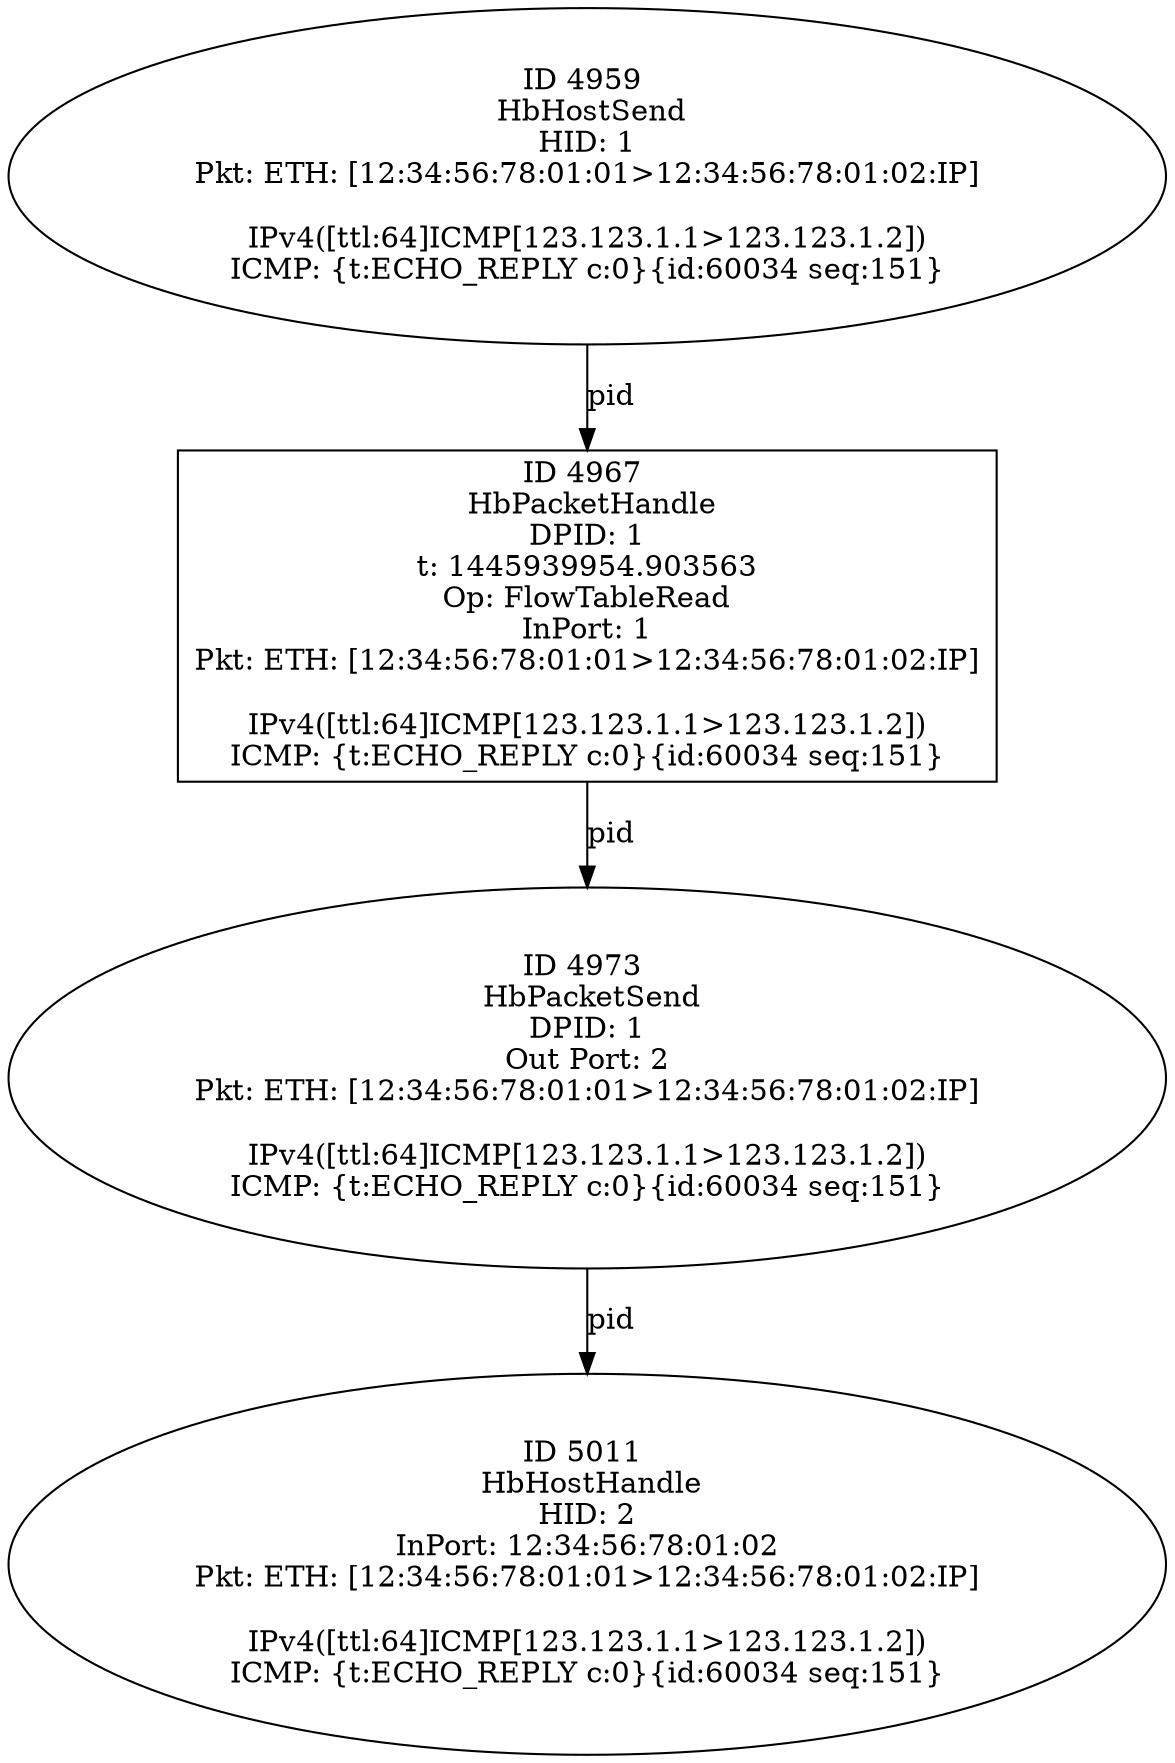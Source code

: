 strict digraph G {
4959 [shape=oval, event=<hb_events.HbHostSend object at 0x108841c10>, label="ID 4959 
 HbHostSend
HID: 1
Pkt: ETH: [12:34:56:78:01:01>12:34:56:78:01:02:IP]

IPv4([ttl:64]ICMP[123.123.1.1>123.123.1.2])
ICMP: {t:ECHO_REPLY c:0}{id:60034 seq:151}"];
5011 [shape=oval, event=<hb_events.HbHostHandle object at 0x10886f410>, label="ID 5011 
 HbHostHandle
HID: 2
InPort: 12:34:56:78:01:02
Pkt: ETH: [12:34:56:78:01:01>12:34:56:78:01:02:IP]

IPv4([ttl:64]ICMP[123.123.1.1>123.123.1.2])
ICMP: {t:ECHO_REPLY c:0}{id:60034 seq:151}"];
4973 [shape=oval, event=<hb_events.HbPacketSend object at 0x108855950>, label="ID 4973 
 HbPacketSend
DPID: 1
Out Port: 2
Pkt: ETH: [12:34:56:78:01:01>12:34:56:78:01:02:IP]

IPv4([ttl:64]ICMP[123.123.1.1>123.123.1.2])
ICMP: {t:ECHO_REPLY c:0}{id:60034 seq:151}"];
4967 [shape=box, event=<hb_events.HbPacketHandle object at 0x10884e3d0>, label="ID 4967 
 HbPacketHandle
DPID: 1
t: 1445939954.903563
Op: FlowTableRead
InPort: 1
Pkt: ETH: [12:34:56:78:01:01>12:34:56:78:01:02:IP]

IPv4([ttl:64]ICMP[123.123.1.1>123.123.1.2])
ICMP: {t:ECHO_REPLY c:0}{id:60034 seq:151}"];
4967 -> 4973  [rel=pid, label=pid];
4973 -> 5011  [rel=pid, label=pid];
4959 -> 4967  [rel=pid, label=pid];
}
